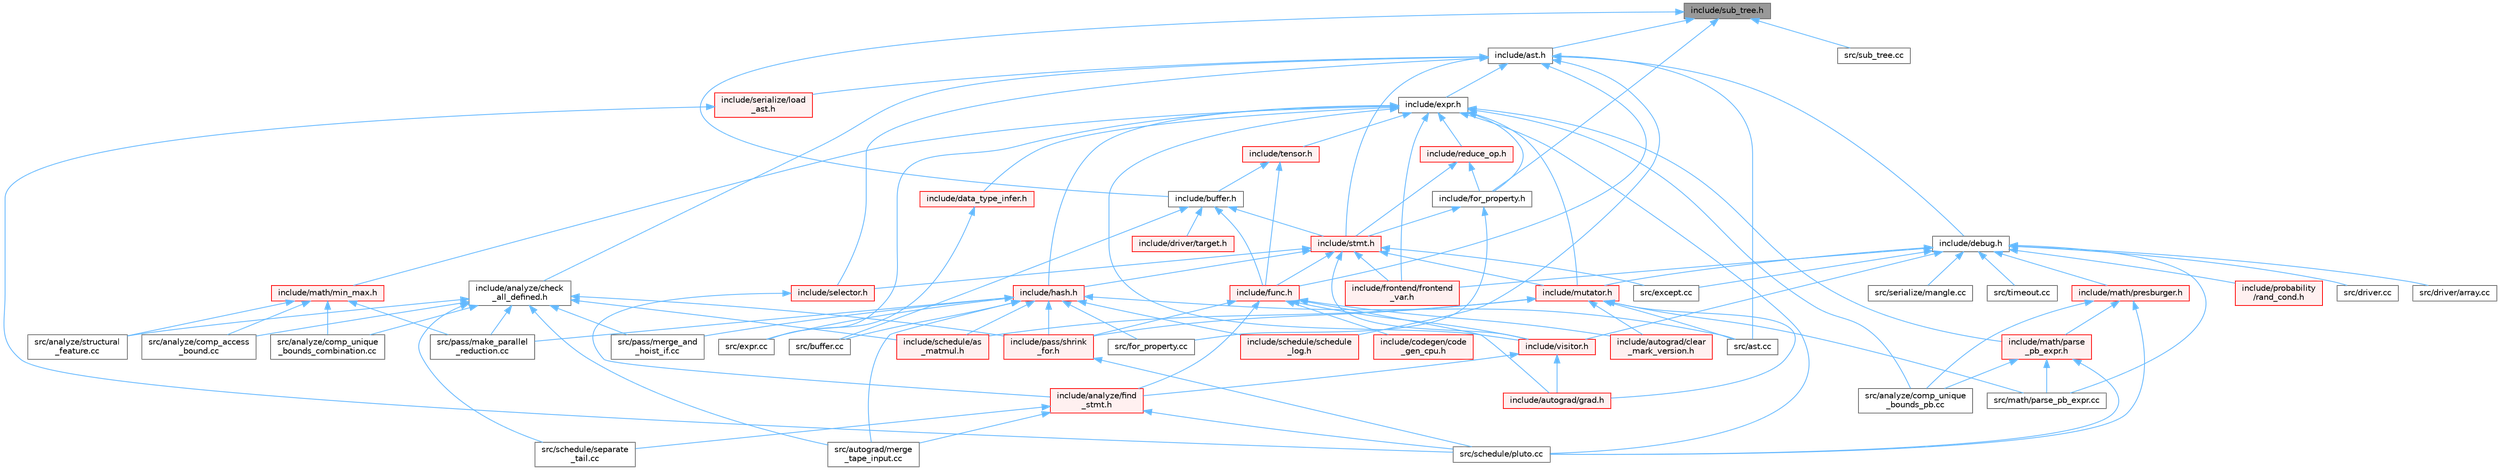digraph "include/sub_tree.h"
{
 // LATEX_PDF_SIZE
  bgcolor="transparent";
  edge [fontname=Helvetica,fontsize=10,labelfontname=Helvetica,labelfontsize=10];
  node [fontname=Helvetica,fontsize=10,shape=box,height=0.2,width=0.4];
  Node1 [label="include/sub_tree.h",height=0.2,width=0.4,color="gray40", fillcolor="grey60", style="filled", fontcolor="black",tooltip=" "];
  Node1 -> Node2 [dir="back",color="steelblue1",style="solid"];
  Node2 [label="include/ast.h",height=0.2,width=0.4,color="grey40", fillcolor="white", style="filled",URL="$ast_8h.html",tooltip=" "];
  Node2 -> Node3 [dir="back",color="steelblue1",style="solid"];
  Node3 [label="include/analyze/check\l_all_defined.h",height=0.2,width=0.4,color="grey40", fillcolor="white", style="filled",URL="$check__all__defined_8h.html",tooltip=" "];
  Node3 -> Node4 [dir="back",color="steelblue1",style="solid"];
  Node4 [label="include/pass/shrink\l_for.h",height=0.2,width=0.4,color="red", fillcolor="#FFF0F0", style="filled",URL="$shrink__for_8h.html",tooltip=" "];
  Node4 -> Node9 [dir="back",color="steelblue1",style="solid"];
  Node9 [label="src/schedule/pluto.cc",height=0.2,width=0.4,color="grey40", fillcolor="white", style="filled",URL="$pluto_8cc.html",tooltip=" "];
  Node3 -> Node10 [dir="back",color="steelblue1",style="solid"];
  Node10 [label="include/schedule/as\l_matmul.h",height=0.2,width=0.4,color="red", fillcolor="#FFF0F0", style="filled",URL="$as__matmul_8h.html",tooltip=" "];
  Node3 -> Node42 [dir="back",color="steelblue1",style="solid"];
  Node42 [label="src/analyze/comp_access\l_bound.cc",height=0.2,width=0.4,color="grey40", fillcolor="white", style="filled",URL="$comp__access__bound_8cc.html",tooltip=" "];
  Node3 -> Node43 [dir="back",color="steelblue1",style="solid"];
  Node43 [label="src/analyze/comp_unique\l_bounds_combination.cc",height=0.2,width=0.4,color="grey40", fillcolor="white", style="filled",URL="$comp__unique__bounds__combination_8cc.html",tooltip=" "];
  Node3 -> Node44 [dir="back",color="steelblue1",style="solid"];
  Node44 [label="src/analyze/structural\l_feature.cc",height=0.2,width=0.4,color="grey40", fillcolor="white", style="filled",URL="$structural__feature_8cc.html",tooltip=" "];
  Node3 -> Node45 [dir="back",color="steelblue1",style="solid"];
  Node45 [label="src/autograd/merge\l_tape_input.cc",height=0.2,width=0.4,color="grey40", fillcolor="white", style="filled",URL="$merge__tape__input_8cc.html",tooltip=" "];
  Node3 -> Node46 [dir="back",color="steelblue1",style="solid"];
  Node46 [label="src/pass/make_parallel\l_reduction.cc",height=0.2,width=0.4,color="grey40", fillcolor="white", style="filled",URL="$make__parallel__reduction_8cc.html",tooltip=" "];
  Node3 -> Node47 [dir="back",color="steelblue1",style="solid"];
  Node47 [label="src/pass/merge_and\l_hoist_if.cc",height=0.2,width=0.4,color="grey40", fillcolor="white", style="filled",URL="$merge__and__hoist__if_8cc.html",tooltip=" "];
  Node3 -> Node33 [dir="back",color="steelblue1",style="solid"];
  Node33 [label="src/schedule/separate\l_tail.cc",height=0.2,width=0.4,color="grey40", fillcolor="white", style="filled",URL="$separate__tail_8cc.html",tooltip=" "];
  Node2 -> Node48 [dir="back",color="steelblue1",style="solid"];
  Node48 [label="include/debug.h",height=0.2,width=0.4,color="grey40", fillcolor="white", style="filled",URL="$debug_8h.html",tooltip=" "];
  Node48 -> Node49 [dir="back",color="steelblue1",style="solid"];
  Node49 [label="include/frontend/frontend\l_var.h",height=0.2,width=0.4,color="red", fillcolor="#FFF0F0", style="filled",URL="$frontend__var_8h.html",tooltip=" "];
  Node48 -> Node53 [dir="back",color="steelblue1",style="solid"];
  Node53 [label="include/math/presburger.h",height=0.2,width=0.4,color="red", fillcolor="#FFF0F0", style="filled",URL="$presburger_8h.html",tooltip=" "];
  Node53 -> Node81 [dir="back",color="steelblue1",style="solid"];
  Node81 [label="include/math/parse\l_pb_expr.h",height=0.2,width=0.4,color="red", fillcolor="#FFF0F0", style="filled",URL="$parse__pb__expr_8h.html",tooltip=" "];
  Node81 -> Node64 [dir="back",color="steelblue1",style="solid"];
  Node64 [label="src/analyze/comp_unique\l_bounds_pb.cc",height=0.2,width=0.4,color="grey40", fillcolor="white", style="filled",URL="$comp__unique__bounds__pb_8cc.html",tooltip=" "];
  Node81 -> Node82 [dir="back",color="steelblue1",style="solid"];
  Node82 [label="src/math/parse_pb_expr.cc",height=0.2,width=0.4,color="grey40", fillcolor="white", style="filled",URL="$parse__pb__expr_8cc.html",tooltip=" "];
  Node81 -> Node9 [dir="back",color="steelblue1",style="solid"];
  Node53 -> Node64 [dir="back",color="steelblue1",style="solid"];
  Node53 -> Node9 [dir="back",color="steelblue1",style="solid"];
  Node48 -> Node84 [dir="back",color="steelblue1",style="solid"];
  Node84 [label="include/mutator.h",height=0.2,width=0.4,color="red", fillcolor="#FFF0F0", style="filled",URL="$mutator_8h.html",tooltip=" "];
  Node84 -> Node87 [dir="back",color="steelblue1",style="solid"];
  Node87 [label="include/autograd/clear\l_mark_version.h",height=0.2,width=0.4,color="red", fillcolor="#FFF0F0", style="filled",URL="$clear__mark__version_8h.html",tooltip=" "];
  Node84 -> Node94 [dir="back",color="steelblue1",style="solid"];
  Node94 [label="include/autograd/grad.h",height=0.2,width=0.4,color="red", fillcolor="#FFF0F0", style="filled",URL="$grad_8h.html",tooltip=" "];
  Node84 -> Node4 [dir="back",color="steelblue1",style="solid"];
  Node84 -> Node10 [dir="back",color="steelblue1",style="solid"];
  Node84 -> Node166 [dir="back",color="steelblue1",style="solid"];
  Node166 [label="src/ast.cc",height=0.2,width=0.4,color="grey40", fillcolor="white", style="filled",URL="$ast_8cc.html",tooltip=" "];
  Node84 -> Node82 [dir="back",color="steelblue1",style="solid"];
  Node48 -> Node168 [dir="back",color="steelblue1",style="solid"];
  Node168 [label="include/probability\l/rand_cond.h",height=0.2,width=0.4,color="red", fillcolor="#FFF0F0", style="filled",URL="$rand__cond_8h.html",tooltip=" "];
  Node48 -> Node173 [dir="back",color="steelblue1",style="solid"];
  Node173 [label="include/visitor.h",height=0.2,width=0.4,color="red", fillcolor="#FFF0F0", style="filled",URL="$visitor_8h.html",tooltip=" "];
  Node173 -> Node194 [dir="back",color="steelblue1",style="solid"];
  Node194 [label="include/analyze/find\l_stmt.h",height=0.2,width=0.4,color="red", fillcolor="#FFF0F0", style="filled",URL="$find__stmt_8h.html",tooltip=" "];
  Node194 -> Node45 [dir="back",color="steelblue1",style="solid"];
  Node194 -> Node9 [dir="back",color="steelblue1",style="solid"];
  Node194 -> Node33 [dir="back",color="steelblue1",style="solid"];
  Node173 -> Node94 [dir="back",color="steelblue1",style="solid"];
  Node48 -> Node217 [dir="back",color="steelblue1",style="solid"];
  Node217 [label="src/driver.cc",height=0.2,width=0.4,color="grey40", fillcolor="white", style="filled",URL="$driver_8cc.html",tooltip=" "];
  Node48 -> Node218 [dir="back",color="steelblue1",style="solid"];
  Node218 [label="src/driver/array.cc",height=0.2,width=0.4,color="grey40", fillcolor="white", style="filled",URL="$array_8cc.html",tooltip=" "];
  Node48 -> Node12 [dir="back",color="steelblue1",style="solid"];
  Node12 [label="src/except.cc",height=0.2,width=0.4,color="grey40", fillcolor="white", style="filled",URL="$except_8cc.html",tooltip=" "];
  Node48 -> Node82 [dir="back",color="steelblue1",style="solid"];
  Node48 -> Node219 [dir="back",color="steelblue1",style="solid"];
  Node219 [label="src/serialize/mangle.cc",height=0.2,width=0.4,color="grey40", fillcolor="white", style="filled",URL="$mangle_8cc.html",tooltip=" "];
  Node48 -> Node220 [dir="back",color="steelblue1",style="solid"];
  Node220 [label="src/timeout.cc",height=0.2,width=0.4,color="grey40", fillcolor="white", style="filled",URL="$timeout_8cc.html",tooltip=" "];
  Node2 -> Node221 [dir="back",color="steelblue1",style="solid"];
  Node221 [label="include/expr.h",height=0.2,width=0.4,color="grey40", fillcolor="white", style="filled",URL="$expr_8h.html",tooltip=" "];
  Node221 -> Node222 [dir="back",color="steelblue1",style="solid"];
  Node222 [label="include/data_type_infer.h",height=0.2,width=0.4,color="red", fillcolor="#FFF0F0", style="filled",URL="$data__type__infer_8h.html",tooltip=" "];
  Node222 -> Node223 [dir="back",color="steelblue1",style="solid"];
  Node223 [label="src/expr.cc",height=0.2,width=0.4,color="grey40", fillcolor="white", style="filled",URL="$expr_8cc.html",tooltip=" "];
  Node221 -> Node224 [dir="back",color="steelblue1",style="solid"];
  Node224 [label="include/for_property.h",height=0.2,width=0.4,color="grey40", fillcolor="white", style="filled",URL="$for__property_8h.html",tooltip=" "];
  Node224 -> Node225 [dir="back",color="steelblue1",style="solid"];
  Node225 [label="include/stmt.h",height=0.2,width=0.4,color="red", fillcolor="#FFF0F0", style="filled",URL="$stmt_8h.html",tooltip=" "];
  Node225 -> Node49 [dir="back",color="steelblue1",style="solid"];
  Node225 -> Node234 [dir="back",color="steelblue1",style="solid"];
  Node234 [label="include/func.h",height=0.2,width=0.4,color="red", fillcolor="#FFF0F0", style="filled",URL="$func_8h.html",tooltip=" "];
  Node234 -> Node194 [dir="back",color="steelblue1",style="solid"];
  Node234 -> Node87 [dir="back",color="steelblue1",style="solid"];
  Node234 -> Node94 [dir="back",color="steelblue1",style="solid"];
  Node234 -> Node204 [dir="back",color="steelblue1",style="solid"];
  Node204 [label="include/codegen/code\l_gen_cpu.h",height=0.2,width=0.4,color="red", fillcolor="#FFF0F0", style="filled",URL="$code__gen__cpu_8h.html",tooltip=" "];
  Node234 -> Node4 [dir="back",color="steelblue1",style="solid"];
  Node234 -> Node173 [dir="back",color="steelblue1",style="solid"];
  Node225 -> Node240 [dir="back",color="steelblue1",style="solid"];
  Node240 [label="include/hash.h",height=0.2,width=0.4,color="red", fillcolor="#FFF0F0", style="filled",URL="$hash_8h.html",tooltip=" "];
  Node240 -> Node4 [dir="back",color="steelblue1",style="solid"];
  Node240 -> Node10 [dir="back",color="steelblue1",style="solid"];
  Node240 -> Node241 [dir="back",color="steelblue1",style="solid"];
  Node241 [label="include/schedule/schedule\l_log.h",height=0.2,width=0.4,color="red", fillcolor="#FFF0F0", style="filled",URL="$schedule__log_8h.html",tooltip=" "];
  Node240 -> Node166 [dir="back",color="steelblue1",style="solid"];
  Node240 -> Node45 [dir="back",color="steelblue1",style="solid"];
  Node240 -> Node243 [dir="back",color="steelblue1",style="solid"];
  Node243 [label="src/buffer.cc",height=0.2,width=0.4,color="grey40", fillcolor="white", style="filled",URL="$buffer_8cc.html",tooltip=" "];
  Node240 -> Node223 [dir="back",color="steelblue1",style="solid"];
  Node240 -> Node244 [dir="back",color="steelblue1",style="solid"];
  Node244 [label="src/for_property.cc",height=0.2,width=0.4,color="grey40", fillcolor="white", style="filled",URL="$for__property_8cc.html",tooltip=" "];
  Node240 -> Node46 [dir="back",color="steelblue1",style="solid"];
  Node240 -> Node47 [dir="back",color="steelblue1",style="solid"];
  Node225 -> Node84 [dir="back",color="steelblue1",style="solid"];
  Node225 -> Node254 [dir="back",color="steelblue1",style="solid"];
  Node254 [label="include/selector.h",height=0.2,width=0.4,color="red", fillcolor="#FFF0F0", style="filled",URL="$selector_8h.html",tooltip=" "];
  Node254 -> Node194 [dir="back",color="steelblue1",style="solid"];
  Node225 -> Node173 [dir="back",color="steelblue1",style="solid"];
  Node225 -> Node12 [dir="back",color="steelblue1",style="solid"];
  Node224 -> Node244 [dir="back",color="steelblue1",style="solid"];
  Node221 -> Node49 [dir="back",color="steelblue1",style="solid"];
  Node221 -> Node240 [dir="back",color="steelblue1",style="solid"];
  Node221 -> Node256 [dir="back",color="steelblue1",style="solid"];
  Node256 [label="include/math/min_max.h",height=0.2,width=0.4,color="red", fillcolor="#FFF0F0", style="filled",URL="$min__max_8h.html",tooltip=" "];
  Node256 -> Node42 [dir="back",color="steelblue1",style="solid"];
  Node256 -> Node43 [dir="back",color="steelblue1",style="solid"];
  Node256 -> Node44 [dir="back",color="steelblue1",style="solid"];
  Node256 -> Node46 [dir="back",color="steelblue1",style="solid"];
  Node221 -> Node81 [dir="back",color="steelblue1",style="solid"];
  Node221 -> Node84 [dir="back",color="steelblue1",style="solid"];
  Node221 -> Node257 [dir="back",color="steelblue1",style="solid"];
  Node257 [label="include/reduce_op.h",height=0.2,width=0.4,color="red", fillcolor="#FFF0F0", style="filled",URL="$reduce__op_8h.html",tooltip=" "];
  Node257 -> Node224 [dir="back",color="steelblue1",style="solid"];
  Node257 -> Node225 [dir="back",color="steelblue1",style="solid"];
  Node221 -> Node259 [dir="back",color="steelblue1",style="solid"];
  Node259 [label="include/tensor.h",height=0.2,width=0.4,color="red", fillcolor="#FFF0F0", style="filled",URL="$tensor_8h.html",tooltip=" "];
  Node259 -> Node260 [dir="back",color="steelblue1",style="solid"];
  Node260 [label="include/buffer.h",height=0.2,width=0.4,color="grey40", fillcolor="white", style="filled",URL="$buffer_8h.html",tooltip=" "];
  Node260 -> Node261 [dir="back",color="steelblue1",style="solid"];
  Node261 [label="include/driver/target.h",height=0.2,width=0.4,color="red", fillcolor="#FFF0F0", style="filled",URL="$target_8h.html",tooltip=" "];
  Node260 -> Node234 [dir="back",color="steelblue1",style="solid"];
  Node260 -> Node225 [dir="back",color="steelblue1",style="solid"];
  Node260 -> Node243 [dir="back",color="steelblue1",style="solid"];
  Node259 -> Node234 [dir="back",color="steelblue1",style="solid"];
  Node221 -> Node173 [dir="back",color="steelblue1",style="solid"];
  Node221 -> Node64 [dir="back",color="steelblue1",style="solid"];
  Node221 -> Node223 [dir="back",color="steelblue1",style="solid"];
  Node221 -> Node9 [dir="back",color="steelblue1",style="solid"];
  Node2 -> Node234 [dir="back",color="steelblue1",style="solid"];
  Node2 -> Node241 [dir="back",color="steelblue1",style="solid"];
  Node2 -> Node254 [dir="back",color="steelblue1",style="solid"];
  Node2 -> Node271 [dir="back",color="steelblue1",style="solid"];
  Node271 [label="include/serialize/load\l_ast.h",height=0.2,width=0.4,color="red", fillcolor="#FFF0F0", style="filled",URL="$load__ast_8h.html",tooltip=" "];
  Node271 -> Node9 [dir="back",color="steelblue1",style="solid"];
  Node2 -> Node225 [dir="back",color="steelblue1",style="solid"];
  Node2 -> Node166 [dir="back",color="steelblue1",style="solid"];
  Node1 -> Node260 [dir="back",color="steelblue1",style="solid"];
  Node1 -> Node224 [dir="back",color="steelblue1",style="solid"];
  Node1 -> Node273 [dir="back",color="steelblue1",style="solid"];
  Node273 [label="src/sub_tree.cc",height=0.2,width=0.4,color="grey40", fillcolor="white", style="filled",URL="$sub__tree_8cc.html",tooltip=" "];
}
